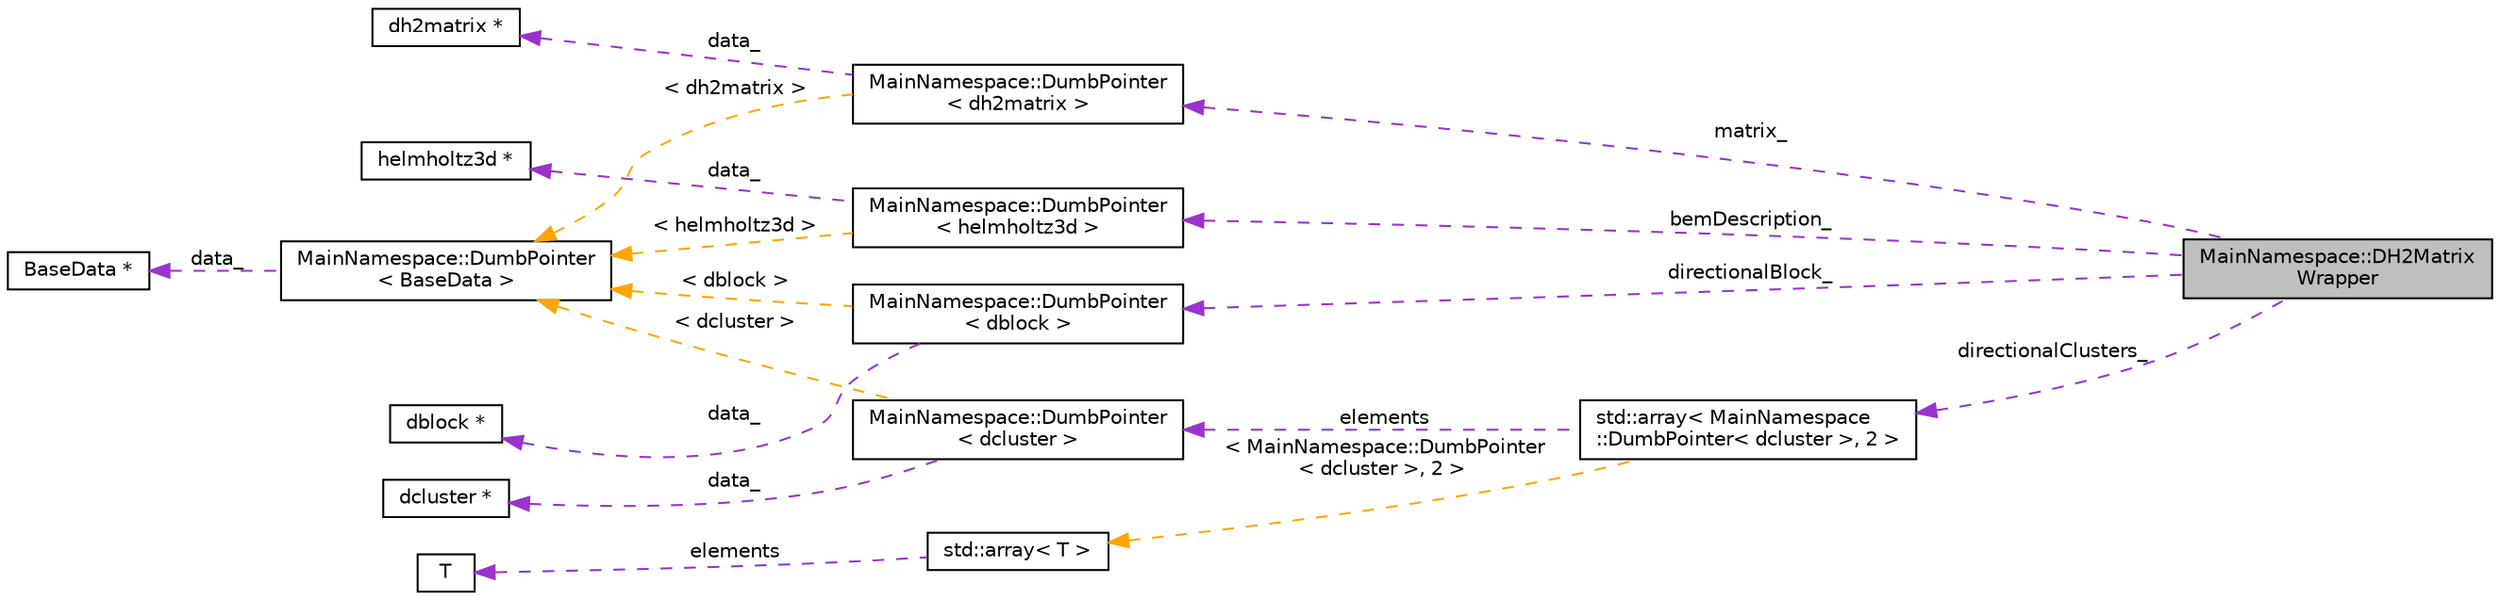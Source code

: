 digraph "MainNamespace::DH2MatrixWrapper"
{
 // INTERACTIVE_SVG=YES
 // LATEX_PDF_SIZE
  edge [fontname="Helvetica",fontsize="10",labelfontname="Helvetica",labelfontsize="10"];
  node [fontname="Helvetica",fontsize="10",shape=record];
  rankdir="LR";
  Node1 [label="MainNamespace::DH2Matrix\lWrapper",height=0.2,width=0.4,color="black", fillcolor="grey75", style="filled", fontcolor="black",tooltip=" "];
  Node2 -> Node1 [dir="back",color="darkorchid3",fontsize="10",style="dashed",label=" matrix_" ,fontname="Helvetica"];
  Node2 [label="MainNamespace::DumbPointer\l\< dh2matrix \>",height=0.2,width=0.4,color="black", fillcolor="white", style="filled",URL="$class_main_namespace_1_1_dumb_pointer.html",tooltip=" "];
  Node3 -> Node2 [dir="back",color="darkorchid3",fontsize="10",style="dashed",label=" data_" ,fontname="Helvetica"];
  Node3 [label="dh2matrix *",height=0.2,width=0.4,color="black", fillcolor="white", style="filled",URL="$classdh2matrix_01_5.html",tooltip=" "];
  Node4 -> Node2 [dir="back",color="orange",fontsize="10",style="dashed",label=" \< dh2matrix \>" ,fontname="Helvetica"];
  Node4 [label="MainNamespace::DumbPointer\l\< BaseData \>",height=0.2,width=0.4,color="black", fillcolor="white", style="filled",URL="$class_main_namespace_1_1_dumb_pointer.html",tooltip=" "];
  Node5 -> Node4 [dir="back",color="darkorchid3",fontsize="10",style="dashed",label=" data_" ,fontname="Helvetica"];
  Node5 [label="BaseData *",height=0.2,width=0.4,color="black", fillcolor="white", style="filled",tooltip=" "];
  Node6 -> Node1 [dir="back",color="darkorchid3",fontsize="10",style="dashed",label=" bemDescription_" ,fontname="Helvetica"];
  Node6 [label="MainNamespace::DumbPointer\l\< helmholtz3d \>",height=0.2,width=0.4,color="black", fillcolor="white", style="filled",URL="$class_main_namespace_1_1_dumb_pointer.html",tooltip=" "];
  Node7 -> Node6 [dir="back",color="darkorchid3",fontsize="10",style="dashed",label=" data_" ,fontname="Helvetica"];
  Node7 [label="helmholtz3d *",height=0.2,width=0.4,color="black", fillcolor="white", style="filled",URL="$classhelmholtz3d_01_5.html",tooltip=" "];
  Node4 -> Node6 [dir="back",color="orange",fontsize="10",style="dashed",label=" \< helmholtz3d \>" ,fontname="Helvetica"];
  Node8 -> Node1 [dir="back",color="darkorchid3",fontsize="10",style="dashed",label=" directionalBlock_" ,fontname="Helvetica"];
  Node8 [label="MainNamespace::DumbPointer\l\< dblock \>",height=0.2,width=0.4,color="black", fillcolor="white", style="filled",URL="$class_main_namespace_1_1_dumb_pointer.html",tooltip=" "];
  Node9 -> Node8 [dir="back",color="darkorchid3",fontsize="10",style="dashed",label=" data_" ,fontname="Helvetica"];
  Node9 [label="dblock *",height=0.2,width=0.4,color="black", fillcolor="white", style="filled",URL="$classdblock_01_5.html",tooltip=" "];
  Node4 -> Node8 [dir="back",color="orange",fontsize="10",style="dashed",label=" \< dblock \>" ,fontname="Helvetica"];
  Node10 -> Node1 [dir="back",color="darkorchid3",fontsize="10",style="dashed",label=" directionalClusters_" ,fontname="Helvetica"];
  Node10 [label="std::array\< MainNamespace\l::DumbPointer\< dcluster \>, 2 \>",height=0.2,width=0.4,color="black", fillcolor="white", style="filled",tooltip=" "];
  Node11 -> Node10 [dir="back",color="darkorchid3",fontsize="10",style="dashed",label=" elements" ,fontname="Helvetica"];
  Node11 [label="MainNamespace::DumbPointer\l\< dcluster \>",height=0.2,width=0.4,color="black", fillcolor="white", style="filled",URL="$class_main_namespace_1_1_dumb_pointer.html",tooltip=" "];
  Node12 -> Node11 [dir="back",color="darkorchid3",fontsize="10",style="dashed",label=" data_" ,fontname="Helvetica"];
  Node12 [label="dcluster *",height=0.2,width=0.4,color="black", fillcolor="white", style="filled",URL="$classdcluster_01_5.html",tooltip=" "];
  Node4 -> Node11 [dir="back",color="orange",fontsize="10",style="dashed",label=" \< dcluster \>" ,fontname="Helvetica"];
  Node13 -> Node10 [dir="back",color="orange",fontsize="10",style="dashed",label=" \< MainNamespace::DumbPointer\l\< dcluster \>, 2 \>" ,fontname="Helvetica"];
  Node13 [label="std::array\< T \>",height=0.2,width=0.4,color="black", fillcolor="white", style="filled",tooltip=" "];
  Node14 -> Node13 [dir="back",color="darkorchid3",fontsize="10",style="dashed",label=" elements" ,fontname="Helvetica"];
  Node14 [label="T",height=0.2,width=0.4,color="black", fillcolor="white", style="filled",tooltip=" "];
}
